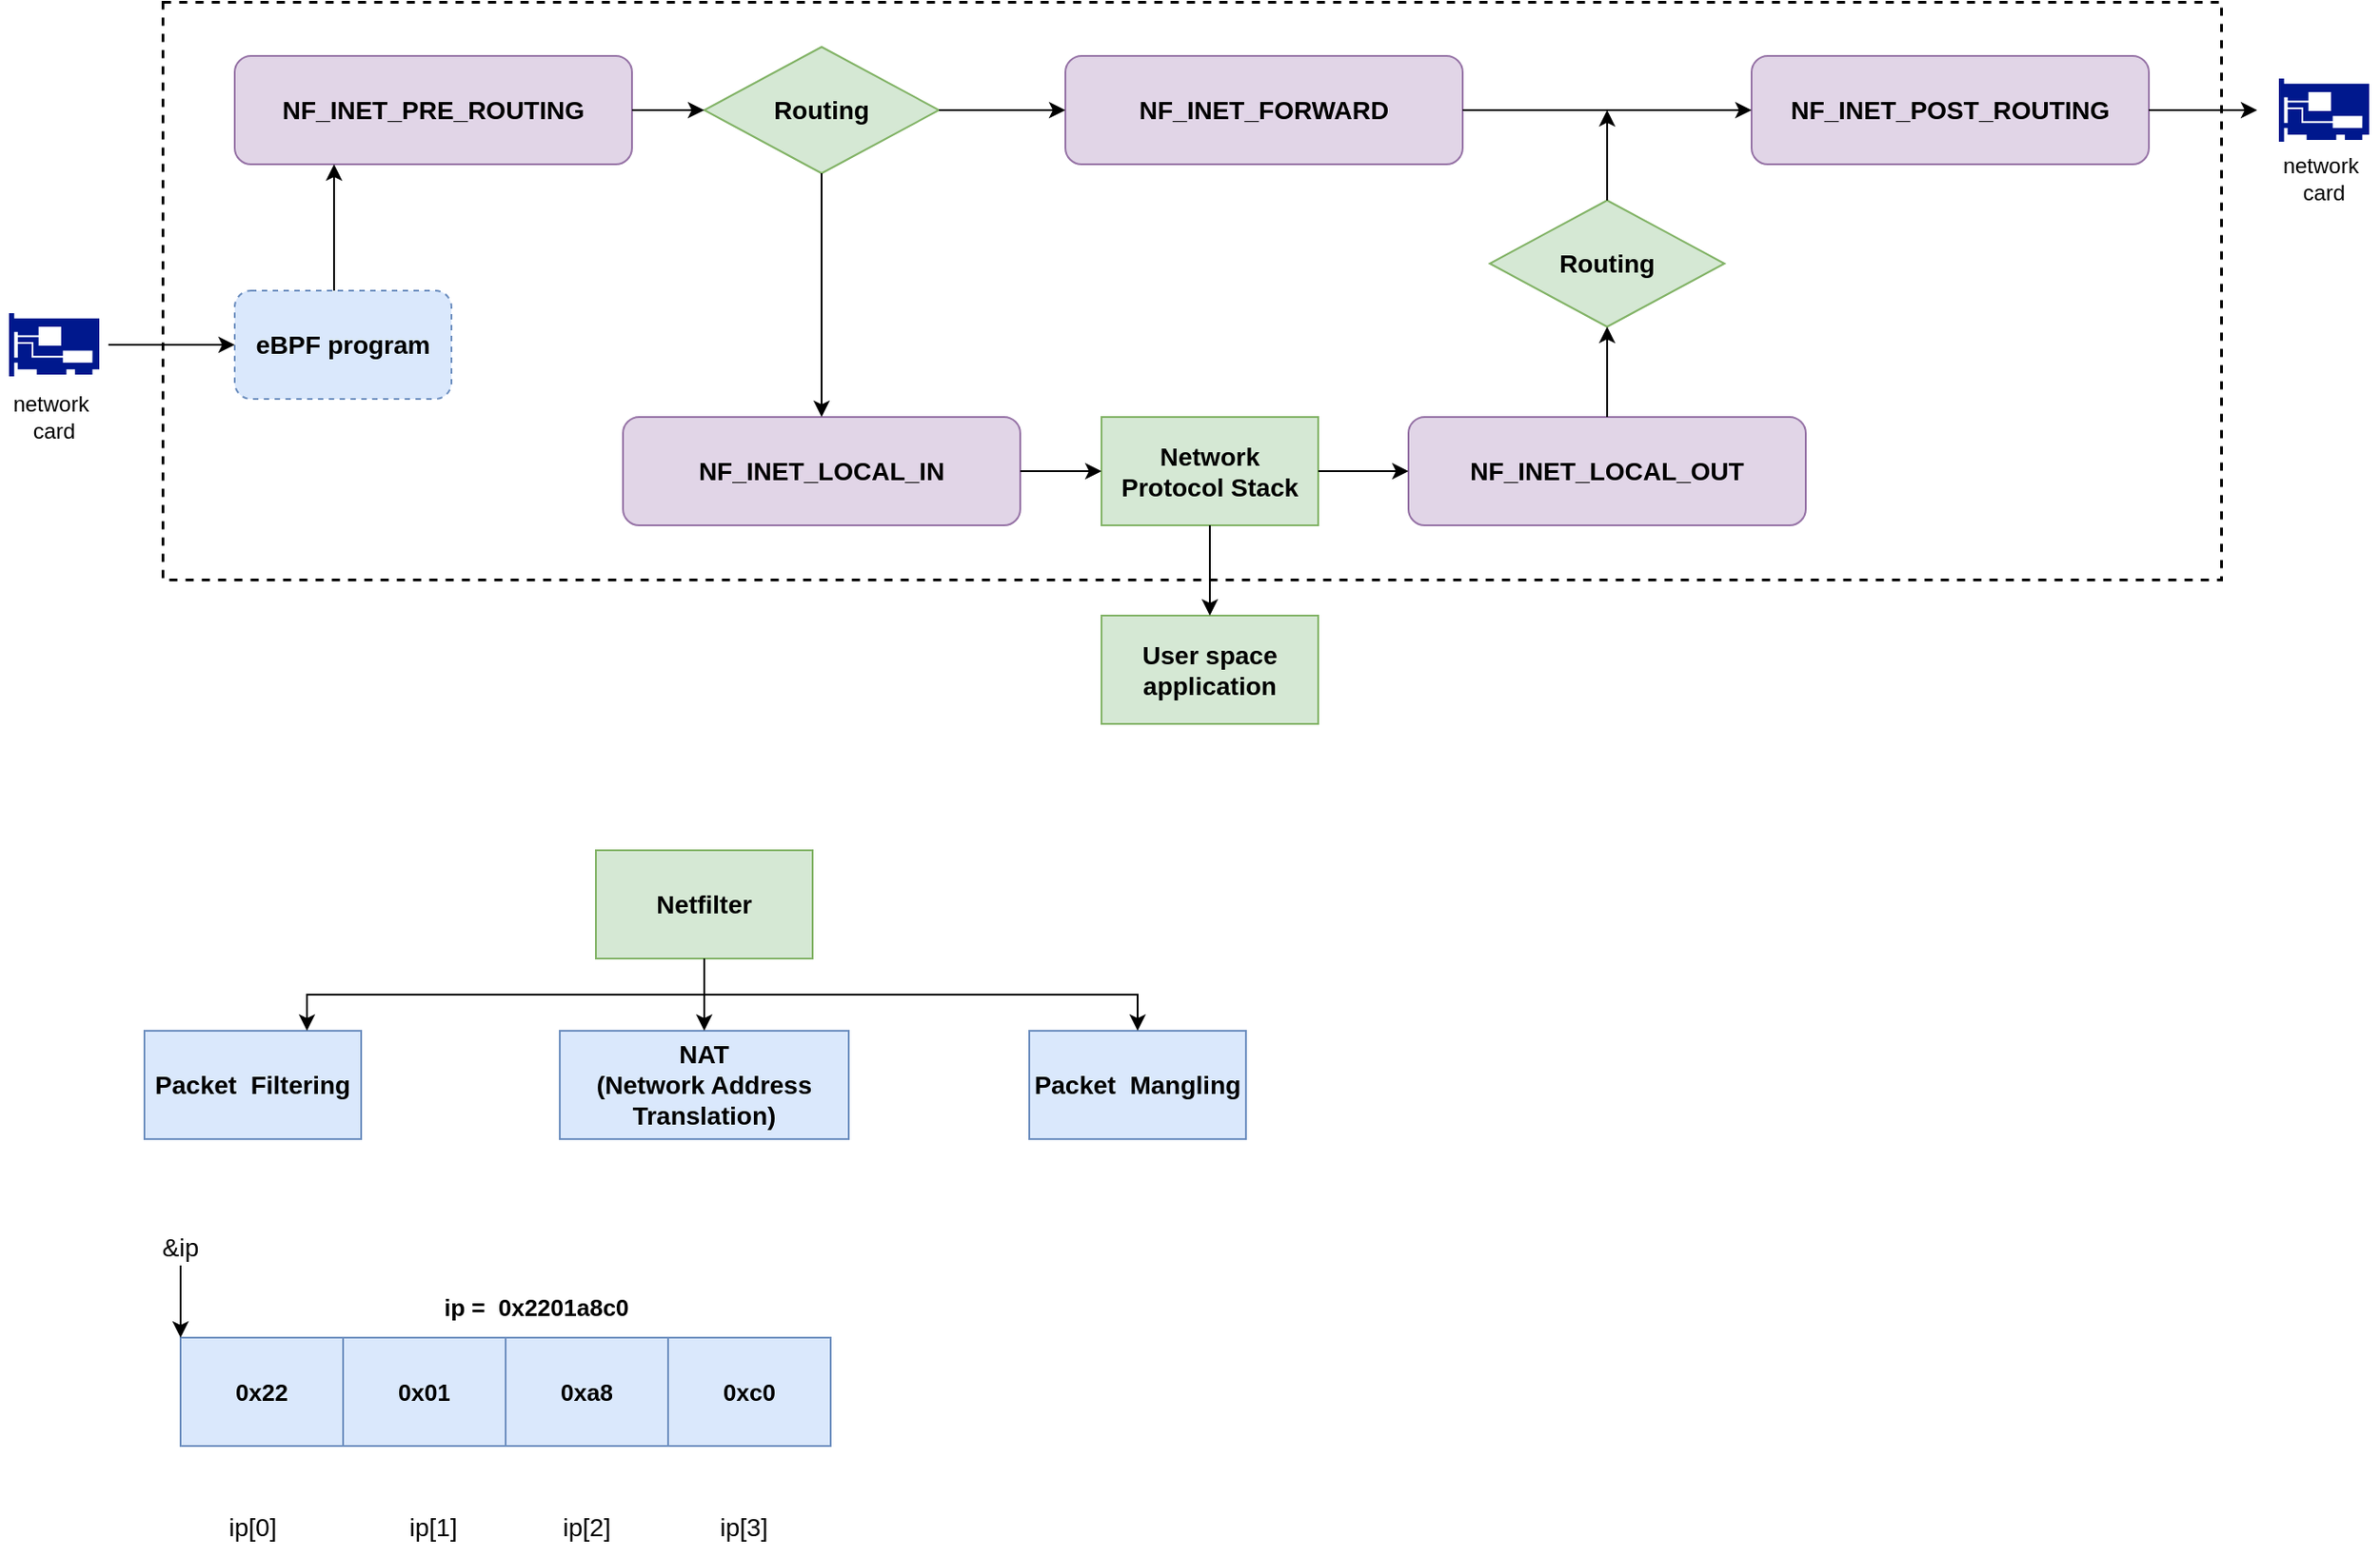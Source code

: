 <mxfile version="20.0.2" type="github">
  <diagram id="1h-u-l0PM9E1hLR6-Eg3" name="Page-1">
    <mxGraphModel dx="1209" dy="652" grid="1" gridSize="10" guides="1" tooltips="1" connect="1" arrows="1" fold="1" page="1" pageScale="1" pageWidth="850" pageHeight="1100" math="0" shadow="0">
      <root>
        <mxCell id="0" />
        <mxCell id="1" parent="0" />
        <mxCell id="rOdH3k8K_aBgHxKYlY64-1" value="NF_INET_PRE_ROUTING" style="rounded=1;whiteSpace=wrap;html=1;fontSize=14;fontStyle=1;fillColor=#e1d5e7;strokeColor=#9673a6;" parent="1" vertex="1">
          <mxGeometry x="270" y="180" width="220" height="60" as="geometry" />
        </mxCell>
        <mxCell id="rOdH3k8K_aBgHxKYlY64-2" value="Routing" style="rhombus;whiteSpace=wrap;html=1;fontSize=14;fillColor=#d5e8d4;strokeColor=#82b366;fontStyle=1" parent="1" vertex="1">
          <mxGeometry x="530" y="175" width="130" height="70" as="geometry" />
        </mxCell>
        <mxCell id="rOdH3k8K_aBgHxKYlY64-3" value="NF_INET_FORWARD" style="rounded=1;whiteSpace=wrap;html=1;fontSize=14;fontStyle=1;fillColor=#e1d5e7;strokeColor=#9673a6;" parent="1" vertex="1">
          <mxGeometry x="730" y="180" width="220" height="60" as="geometry" />
        </mxCell>
        <mxCell id="rOdH3k8K_aBgHxKYlY64-4" value="NF_INET_LOCAL_IN" style="rounded=1;whiteSpace=wrap;html=1;fontSize=14;fontStyle=1;fillColor=#e1d5e7;strokeColor=#9673a6;" parent="1" vertex="1">
          <mxGeometry x="485" y="380" width="220" height="60" as="geometry" />
        </mxCell>
        <mxCell id="rOdH3k8K_aBgHxKYlY64-5" value="Network &lt;br&gt;Protocol Stack" style="rounded=0;whiteSpace=wrap;html=1;fontSize=14;fillColor=#d5e8d4;strokeColor=#82b366;fontStyle=1" parent="1" vertex="1">
          <mxGeometry x="750" y="380" width="120" height="60" as="geometry" />
        </mxCell>
        <mxCell id="rOdH3k8K_aBgHxKYlY64-6" value="NF_INET_LOCAL_OUT" style="rounded=1;whiteSpace=wrap;html=1;fontSize=14;fontStyle=1;fillColor=#e1d5e7;strokeColor=#9673a6;" parent="1" vertex="1">
          <mxGeometry x="920" y="380" width="220" height="60" as="geometry" />
        </mxCell>
        <mxCell id="rOdH3k8K_aBgHxKYlY64-7" value="NF_INET_POST_ROUTING" style="rounded=1;whiteSpace=wrap;html=1;fontSize=14;fontStyle=1;fillColor=#e1d5e7;strokeColor=#9673a6;" parent="1" vertex="1">
          <mxGeometry x="1110" y="180" width="220" height="60" as="geometry" />
        </mxCell>
        <mxCell id="rOdH3k8K_aBgHxKYlY64-8" value="" style="endArrow=classic;html=1;rounded=0;fontSize=14;exitX=1;exitY=0.5;exitDx=0;exitDy=0;entryX=0;entryY=0.5;entryDx=0;entryDy=0;" parent="1" source="rOdH3k8K_aBgHxKYlY64-1" target="rOdH3k8K_aBgHxKYlY64-2" edge="1">
          <mxGeometry width="50" height="50" relative="1" as="geometry">
            <mxPoint x="760" y="370" as="sourcePoint" />
            <mxPoint x="810" y="320" as="targetPoint" />
          </mxGeometry>
        </mxCell>
        <mxCell id="rOdH3k8K_aBgHxKYlY64-9" value="" style="endArrow=classic;html=1;rounded=0;fontSize=14;exitX=0.5;exitY=1;exitDx=0;exitDy=0;entryX=0.5;entryY=0;entryDx=0;entryDy=0;" parent="1" source="rOdH3k8K_aBgHxKYlY64-2" target="rOdH3k8K_aBgHxKYlY64-4" edge="1">
          <mxGeometry width="50" height="50" relative="1" as="geometry">
            <mxPoint x="760" y="370" as="sourcePoint" />
            <mxPoint x="810" y="320" as="targetPoint" />
          </mxGeometry>
        </mxCell>
        <mxCell id="rOdH3k8K_aBgHxKYlY64-10" value="" style="endArrow=classic;html=1;rounded=0;fontSize=14;exitX=1;exitY=0.5;exitDx=0;exitDy=0;entryX=0;entryY=0.5;entryDx=0;entryDy=0;" parent="1" source="rOdH3k8K_aBgHxKYlY64-2" target="rOdH3k8K_aBgHxKYlY64-3" edge="1">
          <mxGeometry width="50" height="50" relative="1" as="geometry">
            <mxPoint x="760" y="370" as="sourcePoint" />
            <mxPoint x="810" y="320" as="targetPoint" />
          </mxGeometry>
        </mxCell>
        <mxCell id="rOdH3k8K_aBgHxKYlY64-11" value="" style="endArrow=classic;html=1;rounded=0;fontSize=14;exitX=1;exitY=0.5;exitDx=0;exitDy=0;" parent="1" source="rOdH3k8K_aBgHxKYlY64-4" target="rOdH3k8K_aBgHxKYlY64-5" edge="1">
          <mxGeometry width="50" height="50" relative="1" as="geometry">
            <mxPoint x="760" y="370" as="sourcePoint" />
            <mxPoint x="810" y="320" as="targetPoint" />
          </mxGeometry>
        </mxCell>
        <mxCell id="rOdH3k8K_aBgHxKYlY64-12" value="" style="endArrow=classic;html=1;rounded=0;fontSize=14;exitX=1;exitY=0.5;exitDx=0;exitDy=0;entryX=0;entryY=0.5;entryDx=0;entryDy=0;" parent="1" source="rOdH3k8K_aBgHxKYlY64-5" target="rOdH3k8K_aBgHxKYlY64-6" edge="1">
          <mxGeometry width="50" height="50" relative="1" as="geometry">
            <mxPoint x="760" y="370" as="sourcePoint" />
            <mxPoint x="810" y="320" as="targetPoint" />
          </mxGeometry>
        </mxCell>
        <mxCell id="rOdH3k8K_aBgHxKYlY64-13" value="" style="endArrow=classic;html=1;rounded=0;fontSize=14;exitX=1;exitY=0.5;exitDx=0;exitDy=0;entryX=0;entryY=0.5;entryDx=0;entryDy=0;" parent="1" source="rOdH3k8K_aBgHxKYlY64-3" target="rOdH3k8K_aBgHxKYlY64-7" edge="1">
          <mxGeometry width="50" height="50" relative="1" as="geometry">
            <mxPoint x="760" y="370" as="sourcePoint" />
            <mxPoint x="810" y="320" as="targetPoint" />
          </mxGeometry>
        </mxCell>
        <mxCell id="rOdH3k8K_aBgHxKYlY64-14" value="Routing" style="rhombus;whiteSpace=wrap;html=1;fontSize=14;fillColor=#d5e8d4;strokeColor=#82b366;fontStyle=1" parent="1" vertex="1">
          <mxGeometry x="965" y="260" width="130" height="70" as="geometry" />
        </mxCell>
        <mxCell id="rOdH3k8K_aBgHxKYlY64-15" value="" style="endArrow=classic;html=1;rounded=0;fontSize=14;exitX=0.5;exitY=0;exitDx=0;exitDy=0;" parent="1" source="rOdH3k8K_aBgHxKYlY64-6" target="rOdH3k8K_aBgHxKYlY64-14" edge="1">
          <mxGeometry width="50" height="50" relative="1" as="geometry">
            <mxPoint x="760" y="370" as="sourcePoint" />
            <mxPoint x="810" y="320" as="targetPoint" />
          </mxGeometry>
        </mxCell>
        <mxCell id="rOdH3k8K_aBgHxKYlY64-16" value="" style="endArrow=classic;html=1;rounded=0;fontSize=14;exitX=0.5;exitY=0;exitDx=0;exitDy=0;" parent="1" source="rOdH3k8K_aBgHxKYlY64-14" edge="1">
          <mxGeometry width="50" height="50" relative="1" as="geometry">
            <mxPoint x="760" y="370" as="sourcePoint" />
            <mxPoint x="1030" y="210" as="targetPoint" />
          </mxGeometry>
        </mxCell>
        <mxCell id="rOdH3k8K_aBgHxKYlY64-17" value="User space application" style="rounded=0;whiteSpace=wrap;html=1;fontSize=14;fillColor=#d5e8d4;strokeColor=#82b366;fontStyle=1" parent="1" vertex="1">
          <mxGeometry x="750" y="490" width="120" height="60" as="geometry" />
        </mxCell>
        <mxCell id="rOdH3k8K_aBgHxKYlY64-18" value="" style="endArrow=classic;html=1;rounded=0;fontSize=14;exitX=0.5;exitY=1;exitDx=0;exitDy=0;entryX=0.5;entryY=0;entryDx=0;entryDy=0;" parent="1" source="rOdH3k8K_aBgHxKYlY64-5" target="rOdH3k8K_aBgHxKYlY64-17" edge="1">
          <mxGeometry width="50" height="50" relative="1" as="geometry">
            <mxPoint x="760" y="370" as="sourcePoint" />
            <mxPoint x="810" y="320" as="targetPoint" />
          </mxGeometry>
        </mxCell>
        <mxCell id="gJcQWpSDVvdvo01Qw0fF-2" value="Netfilter" style="rounded=0;whiteSpace=wrap;html=1;fillColor=#d5e8d4;strokeColor=#82b366;fontStyle=1;fontSize=14;" parent="1" vertex="1">
          <mxGeometry x="470" y="620" width="120" height="60" as="geometry" />
        </mxCell>
        <mxCell id="gJcQWpSDVvdvo01Qw0fF-3" value="Packet&amp;nbsp; Filtering" style="rounded=0;whiteSpace=wrap;html=1;fillColor=#dae8fc;strokeColor=#6c8ebf;fontStyle=1;fontSize=14;" parent="1" vertex="1">
          <mxGeometry x="220" y="720" width="120" height="60" as="geometry" />
        </mxCell>
        <mxCell id="gJcQWpSDVvdvo01Qw0fF-4" value="NAT&lt;br&gt;(Network Address Translation)" style="rounded=0;whiteSpace=wrap;html=1;fillColor=#dae8fc;strokeColor=#6c8ebf;fontStyle=1;fontSize=14;" parent="1" vertex="1">
          <mxGeometry x="450" y="720" width="160" height="60" as="geometry" />
        </mxCell>
        <mxCell id="gJcQWpSDVvdvo01Qw0fF-5" value="Packet&amp;nbsp; Mangling" style="rounded=0;whiteSpace=wrap;html=1;fillColor=#dae8fc;strokeColor=#6c8ebf;fontStyle=1;fontSize=14;" parent="1" vertex="1">
          <mxGeometry x="710" y="720" width="120" height="60" as="geometry" />
        </mxCell>
        <mxCell id="gJcQWpSDVvdvo01Qw0fF-6" value="" style="endArrow=classic;html=1;rounded=0;fontSize=14;exitX=0.5;exitY=1;exitDx=0;exitDy=0;entryX=0.5;entryY=0;entryDx=0;entryDy=0;" parent="1" source="gJcQWpSDVvdvo01Qw0fF-2" target="gJcQWpSDVvdvo01Qw0fF-4" edge="1">
          <mxGeometry width="50" height="50" relative="1" as="geometry">
            <mxPoint x="590" y="660" as="sourcePoint" />
            <mxPoint x="640" y="610" as="targetPoint" />
          </mxGeometry>
        </mxCell>
        <mxCell id="gJcQWpSDVvdvo01Qw0fF-7" value="" style="endArrow=classic;html=1;rounded=0;fontSize=14;entryX=0.75;entryY=0;entryDx=0;entryDy=0;" parent="1" target="gJcQWpSDVvdvo01Qw0fF-3" edge="1">
          <mxGeometry width="50" height="50" relative="1" as="geometry">
            <mxPoint x="530" y="700" as="sourcePoint" />
            <mxPoint x="640" y="610" as="targetPoint" />
            <Array as="points">
              <mxPoint x="310" y="700" />
            </Array>
          </mxGeometry>
        </mxCell>
        <mxCell id="gJcQWpSDVvdvo01Qw0fF-8" value="" style="endArrow=classic;html=1;rounded=0;fontSize=14;entryX=0.5;entryY=0;entryDx=0;entryDy=0;" parent="1" target="gJcQWpSDVvdvo01Qw0fF-5" edge="1">
          <mxGeometry width="50" height="50" relative="1" as="geometry">
            <mxPoint x="530" y="700" as="sourcePoint" />
            <mxPoint x="640" y="610" as="targetPoint" />
            <Array as="points">
              <mxPoint x="770" y="700" />
            </Array>
          </mxGeometry>
        </mxCell>
        <mxCell id="eujzkMpoVPkNnWUgqYGD-5" value="network&amp;nbsp;&lt;br&gt;card" style="text;html=1;strokeColor=none;fillColor=none;align=center;verticalAlign=middle;whiteSpace=wrap;rounded=0;dashed=1;" parent="1" vertex="1">
          <mxGeometry x="140" y="365" width="60" height="30" as="geometry" />
        </mxCell>
        <mxCell id="eujzkMpoVPkNnWUgqYGD-6" value="network&amp;nbsp;&lt;br&gt;card" style="text;html=1;strokeColor=none;fillColor=none;align=center;verticalAlign=middle;whiteSpace=wrap;rounded=0;dashed=1;" parent="1" vertex="1">
          <mxGeometry x="1397" y="233" width="60" height="30" as="geometry" />
        </mxCell>
        <mxCell id="eujzkMpoVPkNnWUgqYGD-7" value="eBPF program" style="rounded=1;whiteSpace=wrap;html=1;dashed=1;fillColor=#dae8fc;strokeColor=#6c8ebf;fontStyle=1;fontSize=14;" parent="1" vertex="1">
          <mxGeometry x="270" y="310" width="120" height="60" as="geometry" />
        </mxCell>
        <mxCell id="eujzkMpoVPkNnWUgqYGD-8" value="" style="endArrow=classic;html=1;rounded=0;fontSize=14;entryX=0;entryY=0.5;entryDx=0;entryDy=0;" parent="1" target="eujzkMpoVPkNnWUgqYGD-7" edge="1">
          <mxGeometry width="50" height="50" relative="1" as="geometry">
            <mxPoint x="200.0" y="340" as="sourcePoint" />
            <mxPoint x="720" y="410" as="targetPoint" />
          </mxGeometry>
        </mxCell>
        <mxCell id="eujzkMpoVPkNnWUgqYGD-9" value="" style="endArrow=classic;html=1;rounded=0;fontSize=14;entryX=0.25;entryY=1;entryDx=0;entryDy=0;" parent="1" target="rOdH3k8K_aBgHxKYlY64-1" edge="1">
          <mxGeometry width="50" height="50" relative="1" as="geometry">
            <mxPoint x="325" y="310" as="sourcePoint" />
            <mxPoint x="150" y="180" as="targetPoint" />
          </mxGeometry>
        </mxCell>
        <mxCell id="eujzkMpoVPkNnWUgqYGD-10" value="" style="rounded=0;whiteSpace=wrap;html=1;dashed=1;fontSize=18;fillColor=none;strokeWidth=1.5;" parent="1" vertex="1">
          <mxGeometry x="230" y="150" width="1140" height="320" as="geometry" />
        </mxCell>
        <mxCell id="eujzkMpoVPkNnWUgqYGD-11" value="" style="endArrow=classic;html=1;rounded=0;fontSize=14;exitX=1;exitY=0.5;exitDx=0;exitDy=0;" parent="1" source="rOdH3k8K_aBgHxKYlY64-7" edge="1">
          <mxGeometry width="50" height="50" relative="1" as="geometry">
            <mxPoint x="1471.905" y="360" as="sourcePoint" />
            <mxPoint x="1390" y="210" as="targetPoint" />
          </mxGeometry>
        </mxCell>
        <mxCell id="eujzkMpoVPkNnWUgqYGD-12" value="" style="sketch=0;aspect=fixed;pointerEvents=1;shadow=0;dashed=0;html=1;strokeColor=none;labelPosition=center;verticalLabelPosition=bottom;verticalAlign=top;align=center;fillColor=#00188D;shape=mxgraph.mscae.enterprise.network_card;fontSize=18;" parent="1" vertex="1">
          <mxGeometry x="145" y="322.5" width="50" height="35" as="geometry" />
        </mxCell>
        <mxCell id="eujzkMpoVPkNnWUgqYGD-13" value="" style="sketch=0;aspect=fixed;pointerEvents=1;shadow=0;dashed=0;html=1;strokeColor=none;labelPosition=center;verticalLabelPosition=bottom;verticalAlign=top;align=center;fillColor=#00188D;shape=mxgraph.mscae.enterprise.network_card;fontSize=18;" parent="1" vertex="1">
          <mxGeometry x="1402" y="192.5" width="50" height="35" as="geometry" />
        </mxCell>
        <mxCell id="sS8HTraMDgGFj6LmREBy-1" value="&lt;pre style=&quot;margin-top: 0px; margin-bottom: calc(var(--s-prose-spacing) + 0.4em); padding: var(--su12); border: 0px; font-variant-numeric: inherit; font-variant-east-asian: inherit; font-stretch: inherit; line-height: var(--lh-md); font-family: var(--ff-mono); font-size: var(--fs-body1); vertical-align: baseline; box-sizing: inherit; width: auto; max-height: 600px; overflow: auto; background-color: var(--highlight-bg); border-radius: var(--br-md); color: var(--highlight-color); overflow-wrap: normal; text-align: left;&quot; class=&quot;lang-c s-code-block&quot;&gt;&lt;code style=&quot;margin: 0px; padding: 0px; border: 0px; font-style: inherit; font-variant: inherit; font-stretch: inherit; line-height: inherit; font-family: inherit; font-size: var(--fs-body1); vertical-align: baseline; box-sizing: inherit; background-color: transparent;&quot; class=&quot;hljs language-c&quot;&gt;&lt;span style=&quot;margin: 0px; padding: 0px; border: 0px; font-style: inherit; font-variant: inherit; font-stretch: inherit; line-height: inherit; font-family: inherit; font-size: 13px; vertical-align: baseline; box-sizing: inherit; color: var(--highlight-comment);&quot; class=&quot;hljs-comment&quot;&gt;0x22&lt;/span&gt;&lt;/code&gt;&lt;/pre&gt;" style="rounded=0;whiteSpace=wrap;html=1;fillColor=#dae8fc;strokeColor=#6c8ebf;fontStyle=1" vertex="1" parent="1">
          <mxGeometry x="240" y="890" width="90" height="60" as="geometry" />
        </mxCell>
        <mxCell id="sS8HTraMDgGFj6LmREBy-3" value="&lt;pre style=&quot;margin-top: 0px; margin-bottom: calc(var(--s-prose-spacing) + 0.4em); padding: var(--su12); border: 0px; font-variant-numeric: inherit; font-variant-east-asian: inherit; font-stretch: inherit; line-height: var(--lh-md); font-family: var(--ff-mono); font-size: var(--fs-body1); vertical-align: baseline; box-sizing: inherit; width: auto; max-height: 600px; overflow: auto; background-color: var(--highlight-bg); border-radius: var(--br-md); color: var(--highlight-color); overflow-wrap: normal; text-align: left;&quot; class=&quot;lang-c s-code-block&quot;&gt;&lt;code style=&quot;margin: 0px; padding: 0px; border: 0px; font-style: inherit; font-variant: inherit; font-stretch: inherit; line-height: inherit; font-family: inherit; font-size: var(--fs-body1); vertical-align: baseline; box-sizing: inherit; background-color: transparent;&quot; class=&quot;hljs language-c&quot;&gt;&lt;span style=&quot;margin: 0px; padding: 0px; border: 0px; font-style: inherit; font-variant: inherit; font-stretch: inherit; line-height: inherit; font-family: inherit; font-size: 13px; vertical-align: baseline; box-sizing: inherit; color: var(--highlight-comment);&quot; class=&quot;hljs-comment&quot;&gt;0x01&lt;/span&gt;&lt;/code&gt;&lt;/pre&gt;" style="rounded=0;whiteSpace=wrap;html=1;fillColor=#dae8fc;strokeColor=#6c8ebf;fontStyle=1" vertex="1" parent="1">
          <mxGeometry x="330" y="890" width="90" height="60" as="geometry" />
        </mxCell>
        <mxCell id="sS8HTraMDgGFj6LmREBy-4" value="&lt;pre style=&quot;margin-top: 0px; margin-bottom: calc(var(--s-prose-spacing) + 0.4em); padding: var(--su12); border: 0px; font-variant-numeric: inherit; font-variant-east-asian: inherit; font-stretch: inherit; line-height: var(--lh-md); font-family: var(--ff-mono); font-size: var(--fs-body1); vertical-align: baseline; box-sizing: inherit; width: auto; max-height: 600px; overflow: auto; background-color: var(--highlight-bg); border-radius: var(--br-md); color: var(--highlight-color); overflow-wrap: normal; text-align: left;&quot; class=&quot;lang-c s-code-block&quot;&gt;&lt;code style=&quot;margin: 0px; padding: 0px; border: 0px; font-style: inherit; font-variant: inherit; font-stretch: inherit; line-height: inherit; font-family: inherit; font-size: var(--fs-body1); vertical-align: baseline; box-sizing: inherit; background-color: transparent;&quot; class=&quot;hljs language-c&quot;&gt;&lt;span style=&quot;margin: 0px; padding: 0px; border: 0px; font-style: inherit; font-variant: inherit; font-stretch: inherit; line-height: inherit; font-family: inherit; font-size: 13px; vertical-align: baseline; box-sizing: inherit; color: var(--highlight-comment);&quot; class=&quot;hljs-comment&quot;&gt;0xa8&lt;/span&gt;&lt;/code&gt;&lt;/pre&gt;" style="rounded=0;whiteSpace=wrap;html=1;fillColor=#dae8fc;strokeColor=#6c8ebf;fontStyle=1" vertex="1" parent="1">
          <mxGeometry x="420" y="890" width="90" height="60" as="geometry" />
        </mxCell>
        <mxCell id="sS8HTraMDgGFj6LmREBy-5" value="&lt;pre style=&quot;margin-top: 0px; margin-bottom: calc(var(--s-prose-spacing) + 0.4em); padding: var(--su12); border: 0px; font-variant-numeric: inherit; font-variant-east-asian: inherit; font-stretch: inherit; line-height: var(--lh-md); font-family: var(--ff-mono); font-size: var(--fs-body1); vertical-align: baseline; box-sizing: inherit; width: auto; max-height: 600px; overflow: auto; background-color: var(--highlight-bg); border-radius: var(--br-md); color: var(--highlight-color); overflow-wrap: normal; text-align: left;&quot; class=&quot;lang-c s-code-block&quot;&gt;&lt;code style=&quot;margin: 0px; padding: 0px; border: 0px; font-style: inherit; font-variant: inherit; font-stretch: inherit; line-height: inherit; font-family: inherit; font-size: var(--fs-body1); vertical-align: baseline; box-sizing: inherit; background-color: transparent;&quot; class=&quot;hljs language-c&quot;&gt;&lt;span style=&quot;margin: 0px; padding: 0px; border: 0px; font-style: inherit; font-variant: inherit; font-stretch: inherit; line-height: inherit; font-family: inherit; font-size: 13px; vertical-align: baseline; box-sizing: inherit; color: var(--highlight-comment);&quot; class=&quot;hljs-comment&quot;&gt;0xc0&lt;/span&gt;&lt;/code&gt;&lt;/pre&gt;" style="rounded=0;whiteSpace=wrap;html=1;fillColor=#dae8fc;strokeColor=#6c8ebf;fontStyle=1" vertex="1" parent="1">
          <mxGeometry x="510" y="890" width="90" height="60" as="geometry" />
        </mxCell>
        <mxCell id="sS8HTraMDgGFj6LmREBy-6" value="&lt;pre style=&quot;margin-top: 0px; margin-right: 0px; margin-bottom: calc(var(--s-prose-spacing) + 0.4em); margin-left: 0px; padding: var(--su12); border: 0px; font-style: normal; font-variant-ligatures: normal; font-variant-caps: normal; font-variant-numeric: inherit; font-variant-east-asian: inherit; font-stretch: inherit; line-height: var(--lh-md); font-family: var(--ff-mono); font-size: var(--fs-body1); vertical-align: baseline; box-sizing: inherit; width: auto; max-height: 600px; overflow: auto; background-color: var(--highlight-bg); border-radius: var(--br-md); color: var(--highlight-color); overflow-wrap: normal; letter-spacing: normal; orphans: 2; text-align: left; text-indent: 0px; text-transform: none; widows: 2; word-spacing: 0px; -webkit-text-stroke-width: 0px; text-decoration-thickness: initial; text-decoration-style: initial; text-decoration-color: initial;&quot; class=&quot;lang-c s-code-block&quot;&gt;&lt;code style=&quot;margin: 0px; padding: 0px; border: 0px; font-style: inherit; font-variant: inherit; font-stretch: inherit; line-height: inherit; font-family: inherit; font-size: var(--fs-body1); vertical-align: baseline; box-sizing: inherit; background-color: transparent;&quot; class=&quot;hljs language-c&quot;&gt;&lt;span style=&quot;margin: 0px; padding: 0px; border: 0px; font-style: inherit; font-variant: inherit; font-stretch: inherit; line-height: inherit; font-family: inherit; font-size: 13px; vertical-align: baseline; box-sizing: inherit; color: var(--highlight-comment);&quot; class=&quot;hljs-comment&quot;&gt;ip =  0x2201a8c0&lt;/span&gt;&lt;/code&gt;&lt;/pre&gt;" style="text;whiteSpace=wrap;html=1;fontStyle=1" vertex="1" parent="1">
          <mxGeometry x="384" y="859" width="116" height="40" as="geometry" />
        </mxCell>
        <mxCell id="sS8HTraMDgGFj6LmREBy-7" value="&amp;amp;ip" style="text;html=1;strokeColor=none;fillColor=none;align=center;verticalAlign=middle;whiteSpace=wrap;rounded=0;fontSize=14;" vertex="1" parent="1">
          <mxGeometry x="210" y="825" width="60" height="30" as="geometry" />
        </mxCell>
        <mxCell id="sS8HTraMDgGFj6LmREBy-8" value="" style="endArrow=classic;html=1;rounded=0;entryX=0;entryY=0;entryDx=0;entryDy=0;" edge="1" parent="1" target="sS8HTraMDgGFj6LmREBy-1">
          <mxGeometry width="50" height="50" relative="1" as="geometry">
            <mxPoint x="240" y="850" as="sourcePoint" />
            <mxPoint x="640" y="910" as="targetPoint" />
          </mxGeometry>
        </mxCell>
        <mxCell id="sS8HTraMDgGFj6LmREBy-9" value="ip[0]" style="text;html=1;strokeColor=none;fillColor=none;align=center;verticalAlign=middle;whiteSpace=wrap;rounded=0;fontSize=14;" vertex="1" parent="1">
          <mxGeometry x="250" y="980" width="60" height="30" as="geometry" />
        </mxCell>
        <mxCell id="sS8HTraMDgGFj6LmREBy-10" value="ip[1]" style="text;html=1;strokeColor=none;fillColor=none;align=center;verticalAlign=middle;whiteSpace=wrap;rounded=0;fontSize=14;" vertex="1" parent="1">
          <mxGeometry x="350" y="980" width="60" height="30" as="geometry" />
        </mxCell>
        <mxCell id="sS8HTraMDgGFj6LmREBy-11" value="ip[2]" style="text;html=1;strokeColor=none;fillColor=none;align=center;verticalAlign=middle;whiteSpace=wrap;rounded=0;fontSize=14;" vertex="1" parent="1">
          <mxGeometry x="435" y="980" width="60" height="30" as="geometry" />
        </mxCell>
        <mxCell id="sS8HTraMDgGFj6LmREBy-12" value="ip[3]" style="text;html=1;strokeColor=none;fillColor=none;align=center;verticalAlign=middle;whiteSpace=wrap;rounded=0;fontSize=14;" vertex="1" parent="1">
          <mxGeometry x="522" y="980" width="60" height="30" as="geometry" />
        </mxCell>
      </root>
    </mxGraphModel>
  </diagram>
</mxfile>
